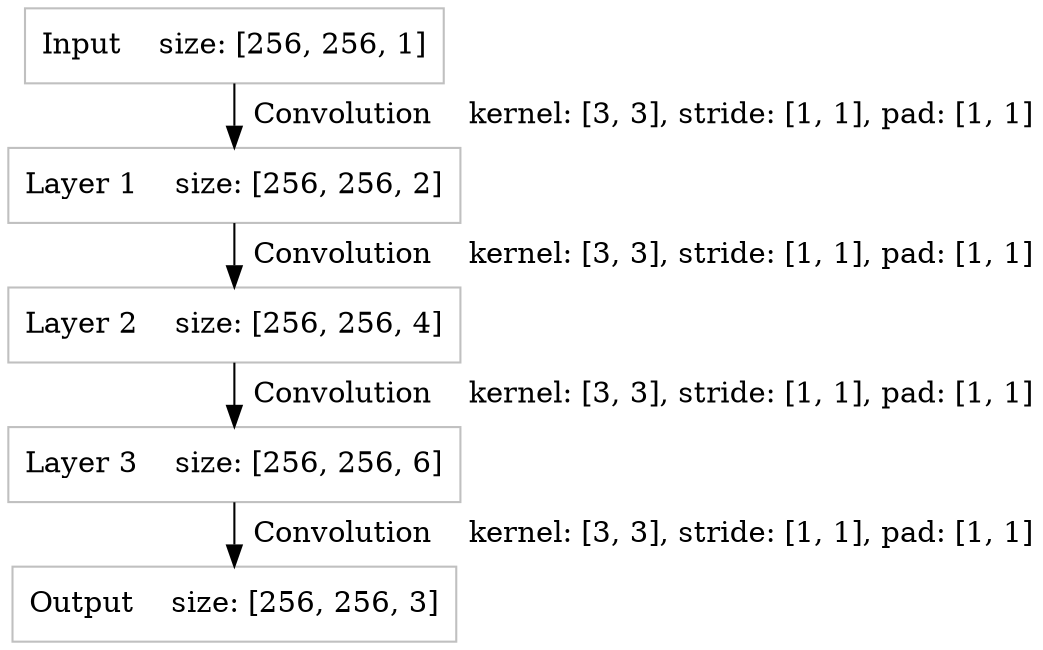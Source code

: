 digraph nn{

edge[
	_color = pink
	nodesep = 0.005
	ranksep = 0.005
	weight = 0.005
	height = 0.005
]
node[
	shape = rectangle 
	color = gray 
	_style = filled
	_width = 0.1
	_height = 0.1
	label = ""
	nodesep = 0.005
	ranksep = 0.005
]
graph[
	nodesep = 0.005
	ranksep = 0.005
	_rankdir = LR
]

Input [label="Input    size: [256, 256, 1]"]
Layer1 [label="Layer 1    size: [256, 256, 2]"]
Layer2 [label="Layer 2    size: [256, 256, 4]"]
Layer3 [label="Layer 3    size: [256, 256, 6]"]
Output [label="Output    size: [256, 256, 3]"]

Input->Layer1 [label="  Convolution    kernel: [3, 3], stride: [1, 1], pad: [1, 1]"]
Layer1->Layer2 [label="  Convolution    kernel: [3, 3], stride: [1, 1], pad: [1, 1]"]
Layer2->Layer3 [label="  Convolution    kernel: [3, 3], stride: [1, 1], pad: [1, 1]"]
Layer3->Output [label="  Convolution    kernel: [3, 3], stride: [1, 1], pad: [1, 1]"]
}
